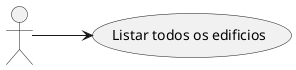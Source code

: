 @startuml
'https://plantuml.com/use-case-diagram
left to right direction
" " as nobody

nobody --> (Listar todos os edificios)

@enduml

